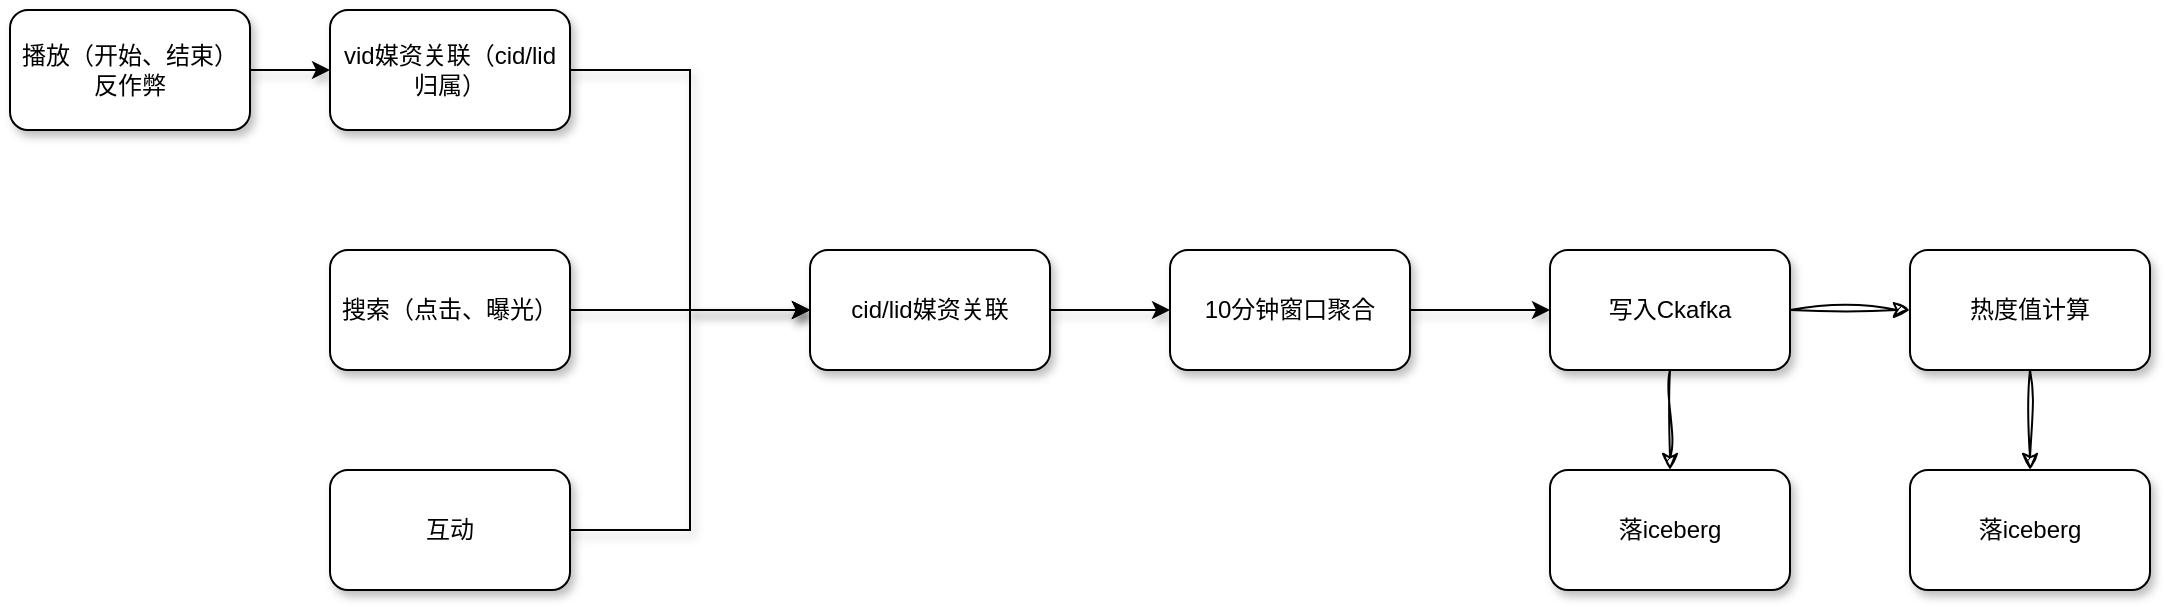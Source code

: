 <mxfile version="21.6.6" type="github" pages="2">
  <diagram name="汇总" id="qfbfjfFmnf1jzLCx6iFx">
    <mxGraphModel dx="2074" dy="1124" grid="1" gridSize="10" guides="1" tooltips="1" connect="1" arrows="1" fold="1" page="1" pageScale="1" pageWidth="827" pageHeight="1169" math="0" shadow="0">
      <root>
        <mxCell id="0" />
        <mxCell id="1" parent="0" />
        <mxCell id="IOPuIB_WRLYRgdI73b6G-14" value="" style="edgeStyle=orthogonalEdgeStyle;rounded=0;hachureGap=4;orthogonalLoop=1;jettySize=auto;html=1;fontFamily=Architects Daughter;fontSource=https%3A%2F%2Ffonts.googleapis.com%2Fcss%3Ffamily%3DArchitects%2BDaughter;fontSize=16;shadow=1;" edge="1" parent="1" source="IOPuIB_WRLYRgdI73b6G-1" target="IOPuIB_WRLYRgdI73b6G-4">
          <mxGeometry relative="1" as="geometry" />
        </mxCell>
        <mxCell id="IOPuIB_WRLYRgdI73b6G-1" value="播放（开始、结束）反作弊" style="rounded=1;whiteSpace=wrap;html=1;shadow=1;" vertex="1" parent="1">
          <mxGeometry x="40" y="100" width="120" height="60" as="geometry" />
        </mxCell>
        <mxCell id="IOPuIB_WRLYRgdI73b6G-12" style="edgeStyle=orthogonalEdgeStyle;rounded=0;orthogonalLoop=1;jettySize=auto;html=1;exitX=1;exitY=0.5;exitDx=0;exitDy=0;entryX=0;entryY=0.5;entryDx=0;entryDy=0;shadow=1;" edge="1" parent="1" source="IOPuIB_WRLYRgdI73b6G-2" target="IOPuIB_WRLYRgdI73b6G-5">
          <mxGeometry relative="1" as="geometry" />
        </mxCell>
        <mxCell id="IOPuIB_WRLYRgdI73b6G-2" value="搜索（点击、曝光）" style="rounded=1;whiteSpace=wrap;html=1;shadow=1;" vertex="1" parent="1">
          <mxGeometry x="200" y="220" width="120" height="60" as="geometry" />
        </mxCell>
        <mxCell id="IOPuIB_WRLYRgdI73b6G-13" style="edgeStyle=orthogonalEdgeStyle;rounded=0;orthogonalLoop=1;jettySize=auto;html=1;exitX=1;exitY=0.5;exitDx=0;exitDy=0;entryX=0;entryY=0.5;entryDx=0;entryDy=0;shadow=1;" edge="1" parent="1" source="IOPuIB_WRLYRgdI73b6G-3" target="IOPuIB_WRLYRgdI73b6G-5">
          <mxGeometry relative="1" as="geometry" />
        </mxCell>
        <mxCell id="IOPuIB_WRLYRgdI73b6G-3" value="互动" style="rounded=1;whiteSpace=wrap;html=1;shadow=1;" vertex="1" parent="1">
          <mxGeometry x="200" y="330" width="120" height="60" as="geometry" />
        </mxCell>
        <mxCell id="IOPuIB_WRLYRgdI73b6G-8" style="edgeStyle=orthogonalEdgeStyle;rounded=0;orthogonalLoop=1;jettySize=auto;html=1;exitX=1;exitY=0.5;exitDx=0;exitDy=0;entryX=0;entryY=0.5;entryDx=0;entryDy=0;shadow=1;" edge="1" parent="1" source="IOPuIB_WRLYRgdI73b6G-4" target="IOPuIB_WRLYRgdI73b6G-5">
          <mxGeometry relative="1" as="geometry" />
        </mxCell>
        <mxCell id="IOPuIB_WRLYRgdI73b6G-4" value="vid媒资关联（cid/lid归属）" style="rounded=1;whiteSpace=wrap;html=1;shadow=1;" vertex="1" parent="1">
          <mxGeometry x="200" y="100" width="120" height="60" as="geometry" />
        </mxCell>
        <mxCell id="IOPuIB_WRLYRgdI73b6G-16" value="" style="edgeStyle=orthogonalEdgeStyle;rounded=0;hachureGap=4;orthogonalLoop=1;jettySize=auto;html=1;fontFamily=Architects Daughter;fontSource=https%3A%2F%2Ffonts.googleapis.com%2Fcss%3Ffamily%3DArchitects%2BDaughter;fontSize=16;shadow=1;" edge="1" parent="1" source="IOPuIB_WRLYRgdI73b6G-5" target="IOPuIB_WRLYRgdI73b6G-15">
          <mxGeometry relative="1" as="geometry" />
        </mxCell>
        <mxCell id="IOPuIB_WRLYRgdI73b6G-5" value="cid/lid媒资关联" style="rounded=1;whiteSpace=wrap;html=1;shadow=1;" vertex="1" parent="1">
          <mxGeometry x="440" y="220" width="120" height="60" as="geometry" />
        </mxCell>
        <mxCell id="IOPuIB_WRLYRgdI73b6G-18" value="" style="edgeStyle=orthogonalEdgeStyle;rounded=0;hachureGap=4;orthogonalLoop=1;jettySize=auto;html=1;fontFamily=Architects Daughter;fontSource=https%3A%2F%2Ffonts.googleapis.com%2Fcss%3Ffamily%3DArchitects%2BDaughter;fontSize=16;shadow=1;" edge="1" parent="1" source="IOPuIB_WRLYRgdI73b6G-15" target="IOPuIB_WRLYRgdI73b6G-17">
          <mxGeometry relative="1" as="geometry" />
        </mxCell>
        <mxCell id="IOPuIB_WRLYRgdI73b6G-15" value="10分钟窗口聚合" style="rounded=1;whiteSpace=wrap;html=1;shadow=1;" vertex="1" parent="1">
          <mxGeometry x="620" y="220" width="120" height="60" as="geometry" />
        </mxCell>
        <mxCell id="NzxQEi3TSm0yL58QwrJA-2" value="" style="edgeStyle=orthogonalEdgeStyle;rounded=0;sketch=1;hachureGap=4;jiggle=2;curveFitting=1;orthogonalLoop=1;jettySize=auto;html=1;fontFamily=Architects Daughter;fontSource=https%3A%2F%2Ffonts.googleapis.com%2Fcss%3Ffamily%3DArchitects%2BDaughter;fontSize=16;" edge="1" parent="1" source="IOPuIB_WRLYRgdI73b6G-17" target="NzxQEi3TSm0yL58QwrJA-1">
          <mxGeometry relative="1" as="geometry" />
        </mxCell>
        <mxCell id="NzxQEi3TSm0yL58QwrJA-6" value="" style="edgeStyle=orthogonalEdgeStyle;rounded=0;sketch=1;hachureGap=4;jiggle=2;curveFitting=1;orthogonalLoop=1;jettySize=auto;html=1;fontFamily=Architects Daughter;fontSource=https%3A%2F%2Ffonts.googleapis.com%2Fcss%3Ffamily%3DArchitects%2BDaughter;fontSize=16;" edge="1" parent="1" source="IOPuIB_WRLYRgdI73b6G-17" target="NzxQEi3TSm0yL58QwrJA-5">
          <mxGeometry relative="1" as="geometry" />
        </mxCell>
        <mxCell id="IOPuIB_WRLYRgdI73b6G-17" value="写入Ckafka" style="rounded=1;whiteSpace=wrap;html=1;shadow=1;" vertex="1" parent="1">
          <mxGeometry x="810" y="220" width="120" height="60" as="geometry" />
        </mxCell>
        <mxCell id="NzxQEi3TSm0yL58QwrJA-1" value="落iceberg" style="rounded=1;whiteSpace=wrap;html=1;shadow=1;" vertex="1" parent="1">
          <mxGeometry x="810" y="330" width="120" height="60" as="geometry" />
        </mxCell>
        <mxCell id="NzxQEi3TSm0yL58QwrJA-8" value="" style="edgeStyle=orthogonalEdgeStyle;rounded=0;sketch=1;hachureGap=4;jiggle=2;curveFitting=1;orthogonalLoop=1;jettySize=auto;html=1;fontFamily=Architects Daughter;fontSource=https%3A%2F%2Ffonts.googleapis.com%2Fcss%3Ffamily%3DArchitects%2BDaughter;fontSize=16;" edge="1" parent="1" source="NzxQEi3TSm0yL58QwrJA-5" target="NzxQEi3TSm0yL58QwrJA-7">
          <mxGeometry relative="1" as="geometry" />
        </mxCell>
        <mxCell id="NzxQEi3TSm0yL58QwrJA-5" value="热度值计算" style="rounded=1;whiteSpace=wrap;html=1;shadow=1;" vertex="1" parent="1">
          <mxGeometry x="990" y="220" width="120" height="60" as="geometry" />
        </mxCell>
        <mxCell id="NzxQEi3TSm0yL58QwrJA-7" value="落iceberg" style="rounded=1;whiteSpace=wrap;html=1;shadow=1;" vertex="1" parent="1">
          <mxGeometry x="990" y="330" width="120" height="60" as="geometry" />
        </mxCell>
      </root>
    </mxGraphModel>
  </diagram>
  <diagram id="fuF_XfVKHAe2YAOVaIg_" name="第 2 页">
    <mxGraphModel dx="1306" dy="730" grid="1" gridSize="10" guides="1" tooltips="1" connect="1" arrows="1" fold="1" page="1" pageScale="1" pageWidth="827" pageHeight="1169" math="0" shadow="0">
      <root>
        <mxCell id="0" />
        <mxCell id="1" parent="0" />
      </root>
    </mxGraphModel>
  </diagram>
</mxfile>
